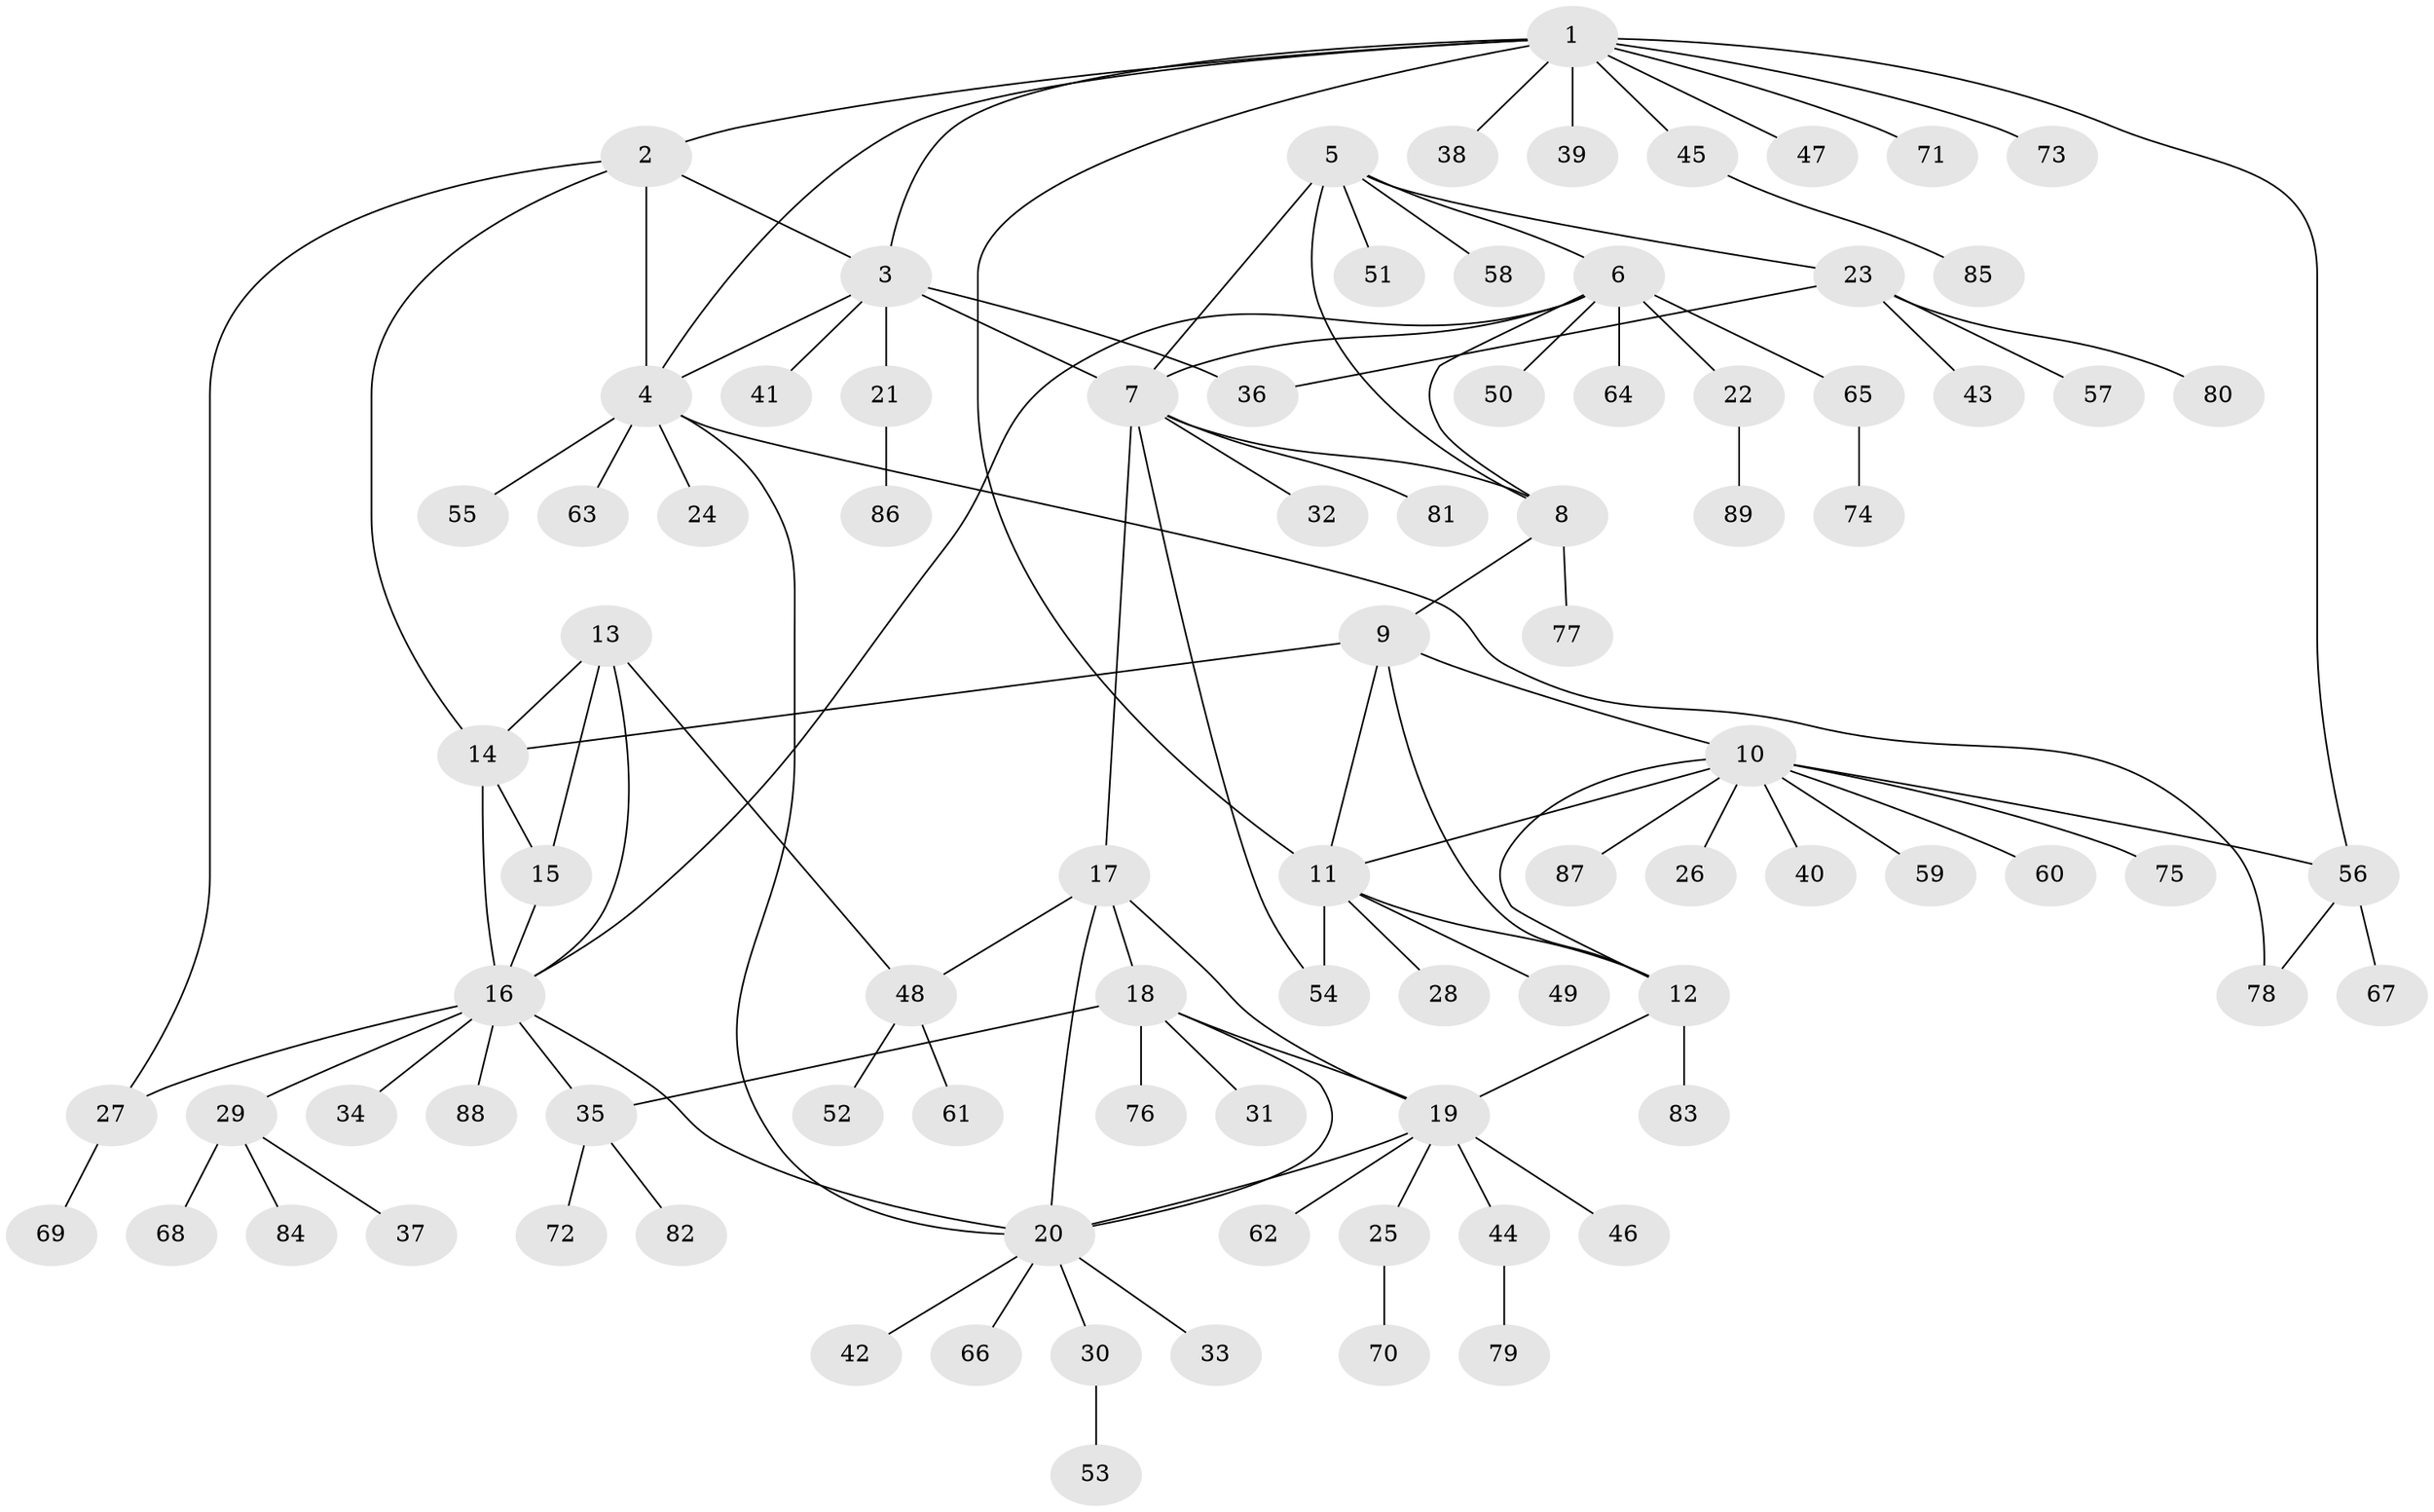// coarse degree distribution, {6: 0.05660377358490566, 13: 0.018867924528301886, 5: 0.018867924528301886, 2: 0.09433962264150944, 1: 0.7169811320754716, 10: 0.05660377358490566, 9: 0.018867924528301886, 3: 0.018867924528301886}
// Generated by graph-tools (version 1.1) at 2025/59/03/04/25 21:59:04]
// undirected, 89 vertices, 116 edges
graph export_dot {
graph [start="1"]
  node [color=gray90,style=filled];
  1;
  2;
  3;
  4;
  5;
  6;
  7;
  8;
  9;
  10;
  11;
  12;
  13;
  14;
  15;
  16;
  17;
  18;
  19;
  20;
  21;
  22;
  23;
  24;
  25;
  26;
  27;
  28;
  29;
  30;
  31;
  32;
  33;
  34;
  35;
  36;
  37;
  38;
  39;
  40;
  41;
  42;
  43;
  44;
  45;
  46;
  47;
  48;
  49;
  50;
  51;
  52;
  53;
  54;
  55;
  56;
  57;
  58;
  59;
  60;
  61;
  62;
  63;
  64;
  65;
  66;
  67;
  68;
  69;
  70;
  71;
  72;
  73;
  74;
  75;
  76;
  77;
  78;
  79;
  80;
  81;
  82;
  83;
  84;
  85;
  86;
  87;
  88;
  89;
  1 -- 2;
  1 -- 3;
  1 -- 4;
  1 -- 11;
  1 -- 38;
  1 -- 39;
  1 -- 45;
  1 -- 47;
  1 -- 56;
  1 -- 71;
  1 -- 73;
  2 -- 3;
  2 -- 4;
  2 -- 14;
  2 -- 27;
  3 -- 4;
  3 -- 7;
  3 -- 21;
  3 -- 36;
  3 -- 41;
  4 -- 20;
  4 -- 24;
  4 -- 55;
  4 -- 63;
  4 -- 78;
  5 -- 6;
  5 -- 7;
  5 -- 8;
  5 -- 23;
  5 -- 51;
  5 -- 58;
  6 -- 7;
  6 -- 8;
  6 -- 16;
  6 -- 22;
  6 -- 50;
  6 -- 64;
  6 -- 65;
  7 -- 8;
  7 -- 17;
  7 -- 32;
  7 -- 54;
  7 -- 81;
  8 -- 9;
  8 -- 77;
  9 -- 10;
  9 -- 11;
  9 -- 12;
  9 -- 14;
  10 -- 11;
  10 -- 12;
  10 -- 26;
  10 -- 40;
  10 -- 56;
  10 -- 59;
  10 -- 60;
  10 -- 75;
  10 -- 87;
  11 -- 12;
  11 -- 28;
  11 -- 49;
  11 -- 54;
  12 -- 19;
  12 -- 83;
  13 -- 14;
  13 -- 15;
  13 -- 16;
  13 -- 48;
  14 -- 15;
  14 -- 16;
  15 -- 16;
  16 -- 20;
  16 -- 27;
  16 -- 29;
  16 -- 34;
  16 -- 35;
  16 -- 88;
  17 -- 18;
  17 -- 19;
  17 -- 20;
  17 -- 48;
  18 -- 19;
  18 -- 20;
  18 -- 31;
  18 -- 35;
  18 -- 76;
  19 -- 20;
  19 -- 25;
  19 -- 44;
  19 -- 46;
  19 -- 62;
  20 -- 30;
  20 -- 33;
  20 -- 42;
  20 -- 66;
  21 -- 86;
  22 -- 89;
  23 -- 36;
  23 -- 43;
  23 -- 57;
  23 -- 80;
  25 -- 70;
  27 -- 69;
  29 -- 37;
  29 -- 68;
  29 -- 84;
  30 -- 53;
  35 -- 72;
  35 -- 82;
  44 -- 79;
  45 -- 85;
  48 -- 52;
  48 -- 61;
  56 -- 67;
  56 -- 78;
  65 -- 74;
}
